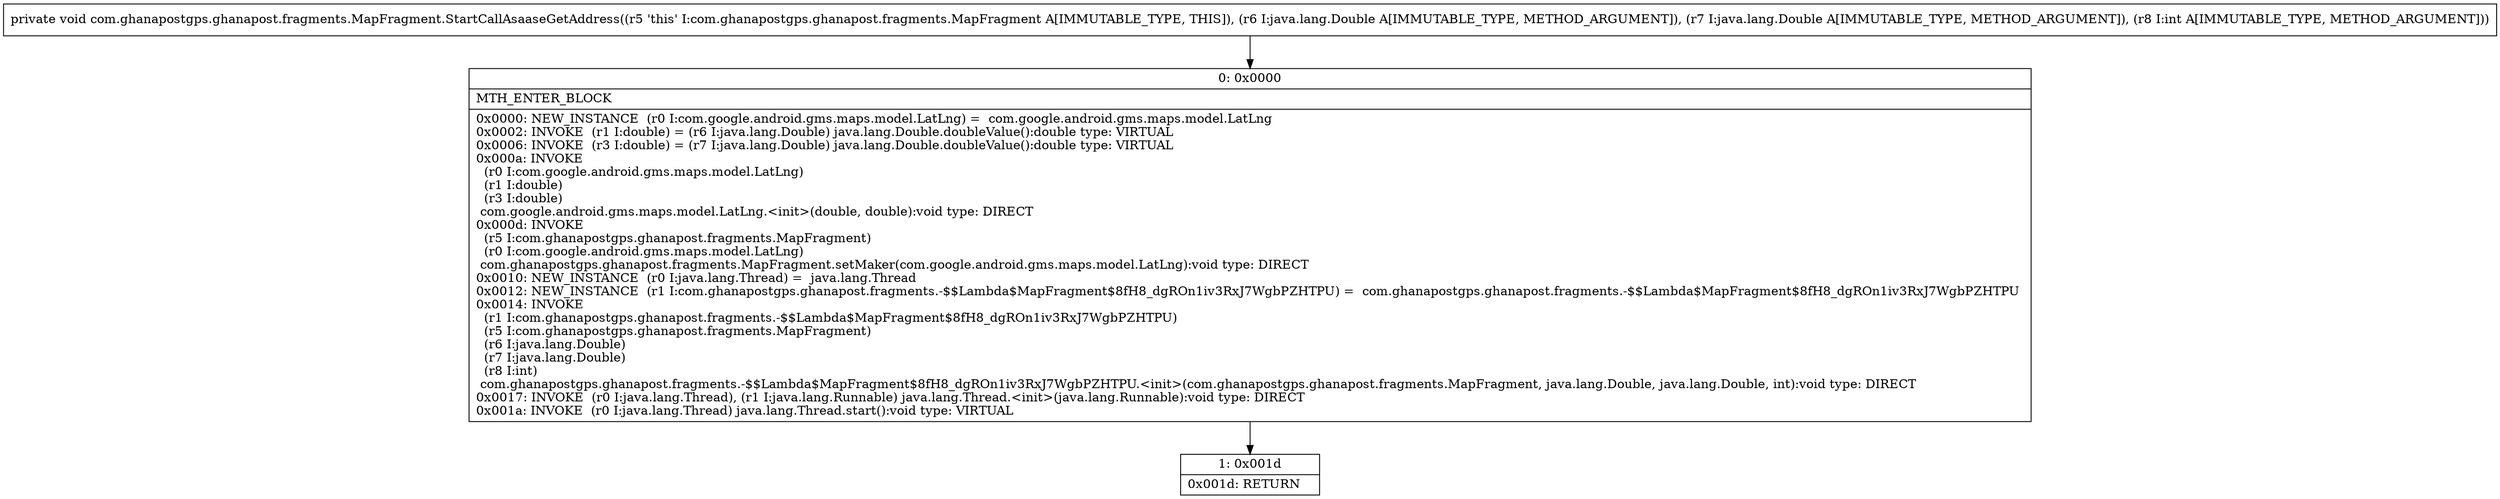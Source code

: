 digraph "CFG forcom.ghanapostgps.ghanapost.fragments.MapFragment.StartCallAsaaseGetAddress(Ljava\/lang\/Double;Ljava\/lang\/Double;I)V" {
Node_0 [shape=record,label="{0\:\ 0x0000|MTH_ENTER_BLOCK\l|0x0000: NEW_INSTANCE  (r0 I:com.google.android.gms.maps.model.LatLng) =  com.google.android.gms.maps.model.LatLng \l0x0002: INVOKE  (r1 I:double) = (r6 I:java.lang.Double) java.lang.Double.doubleValue():double type: VIRTUAL \l0x0006: INVOKE  (r3 I:double) = (r7 I:java.lang.Double) java.lang.Double.doubleValue():double type: VIRTUAL \l0x000a: INVOKE  \l  (r0 I:com.google.android.gms.maps.model.LatLng)\l  (r1 I:double)\l  (r3 I:double)\l com.google.android.gms.maps.model.LatLng.\<init\>(double, double):void type: DIRECT \l0x000d: INVOKE  \l  (r5 I:com.ghanapostgps.ghanapost.fragments.MapFragment)\l  (r0 I:com.google.android.gms.maps.model.LatLng)\l com.ghanapostgps.ghanapost.fragments.MapFragment.setMaker(com.google.android.gms.maps.model.LatLng):void type: DIRECT \l0x0010: NEW_INSTANCE  (r0 I:java.lang.Thread) =  java.lang.Thread \l0x0012: NEW_INSTANCE  (r1 I:com.ghanapostgps.ghanapost.fragments.\-$$Lambda$MapFragment$8fH8_dgROn1iv3RxJ7WgbPZHTPU) =  com.ghanapostgps.ghanapost.fragments.\-$$Lambda$MapFragment$8fH8_dgROn1iv3RxJ7WgbPZHTPU \l0x0014: INVOKE  \l  (r1 I:com.ghanapostgps.ghanapost.fragments.\-$$Lambda$MapFragment$8fH8_dgROn1iv3RxJ7WgbPZHTPU)\l  (r5 I:com.ghanapostgps.ghanapost.fragments.MapFragment)\l  (r6 I:java.lang.Double)\l  (r7 I:java.lang.Double)\l  (r8 I:int)\l com.ghanapostgps.ghanapost.fragments.\-$$Lambda$MapFragment$8fH8_dgROn1iv3RxJ7WgbPZHTPU.\<init\>(com.ghanapostgps.ghanapost.fragments.MapFragment, java.lang.Double, java.lang.Double, int):void type: DIRECT \l0x0017: INVOKE  (r0 I:java.lang.Thread), (r1 I:java.lang.Runnable) java.lang.Thread.\<init\>(java.lang.Runnable):void type: DIRECT \l0x001a: INVOKE  (r0 I:java.lang.Thread) java.lang.Thread.start():void type: VIRTUAL \l}"];
Node_1 [shape=record,label="{1\:\ 0x001d|0x001d: RETURN   \l}"];
MethodNode[shape=record,label="{private void com.ghanapostgps.ghanapost.fragments.MapFragment.StartCallAsaaseGetAddress((r5 'this' I:com.ghanapostgps.ghanapost.fragments.MapFragment A[IMMUTABLE_TYPE, THIS]), (r6 I:java.lang.Double A[IMMUTABLE_TYPE, METHOD_ARGUMENT]), (r7 I:java.lang.Double A[IMMUTABLE_TYPE, METHOD_ARGUMENT]), (r8 I:int A[IMMUTABLE_TYPE, METHOD_ARGUMENT])) }"];
MethodNode -> Node_0;
Node_0 -> Node_1;
}

